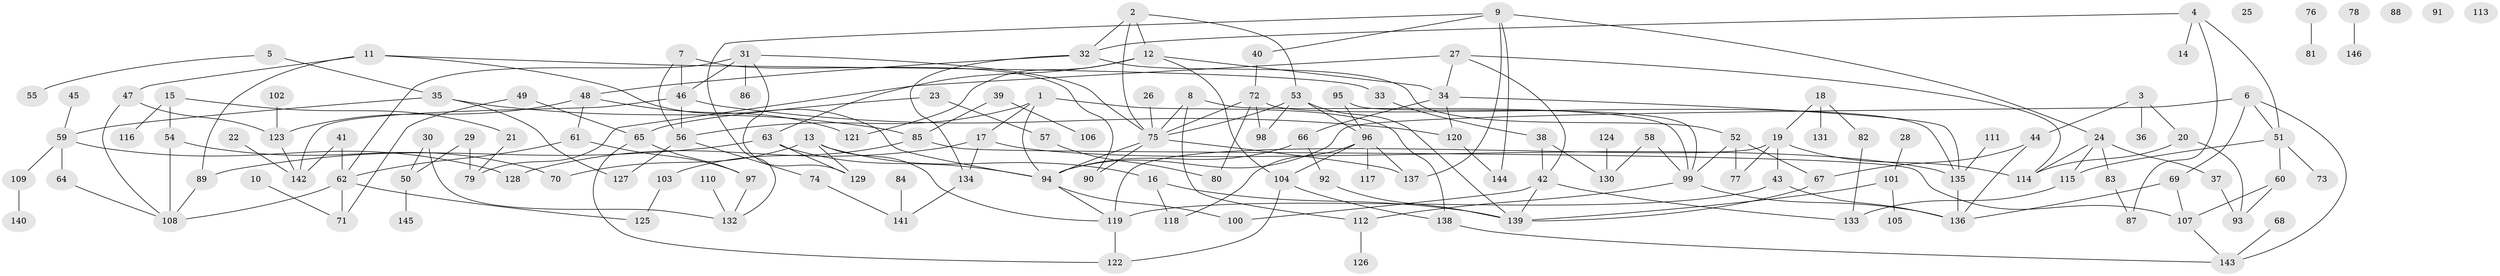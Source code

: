 // Generated by graph-tools (version 1.1) at 2025/25/03/09/25 03:25:16]
// undirected, 146 vertices, 208 edges
graph export_dot {
graph [start="1"]
  node [color=gray90,style=filled];
  1;
  2;
  3;
  4;
  5;
  6;
  7;
  8;
  9;
  10;
  11;
  12;
  13;
  14;
  15;
  16;
  17;
  18;
  19;
  20;
  21;
  22;
  23;
  24;
  25;
  26;
  27;
  28;
  29;
  30;
  31;
  32;
  33;
  34;
  35;
  36;
  37;
  38;
  39;
  40;
  41;
  42;
  43;
  44;
  45;
  46;
  47;
  48;
  49;
  50;
  51;
  52;
  53;
  54;
  55;
  56;
  57;
  58;
  59;
  60;
  61;
  62;
  63;
  64;
  65;
  66;
  67;
  68;
  69;
  70;
  71;
  72;
  73;
  74;
  75;
  76;
  77;
  78;
  79;
  80;
  81;
  82;
  83;
  84;
  85;
  86;
  87;
  88;
  89;
  90;
  91;
  92;
  93;
  94;
  95;
  96;
  97;
  98;
  99;
  100;
  101;
  102;
  103;
  104;
  105;
  106;
  107;
  108;
  109;
  110;
  111;
  112;
  113;
  114;
  115;
  116;
  117;
  118;
  119;
  120;
  121;
  122;
  123;
  124;
  125;
  126;
  127;
  128;
  129;
  130;
  131;
  132;
  133;
  134;
  135;
  136;
  137;
  138;
  139;
  140;
  141;
  142;
  143;
  144;
  145;
  146;
  1 -- 17;
  1 -- 56;
  1 -- 94;
  1 -- 138;
  2 -- 12;
  2 -- 32;
  2 -- 53;
  2 -- 75;
  3 -- 20;
  3 -- 36;
  3 -- 44;
  4 -- 14;
  4 -- 32;
  4 -- 51;
  4 -- 87;
  5 -- 35;
  5 -- 55;
  6 -- 51;
  6 -- 69;
  6 -- 94;
  6 -- 143;
  7 -- 46;
  7 -- 56;
  7 -- 90;
  8 -- 75;
  8 -- 99;
  8 -- 112;
  9 -- 24;
  9 -- 40;
  9 -- 132;
  9 -- 137;
  9 -- 144;
  10 -- 71;
  11 -- 33;
  11 -- 47;
  11 -- 89;
  11 -- 94;
  12 -- 34;
  12 -- 63;
  12 -- 104;
  12 -- 121;
  13 -- 16;
  13 -- 70;
  13 -- 119;
  13 -- 129;
  15 -- 21;
  15 -- 54;
  15 -- 116;
  16 -- 118;
  16 -- 139;
  17 -- 128;
  17 -- 134;
  17 -- 135;
  18 -- 19;
  18 -- 82;
  18 -- 131;
  19 -- 43;
  19 -- 77;
  19 -- 114;
  19 -- 119;
  20 -- 93;
  20 -- 114;
  21 -- 79;
  22 -- 142;
  23 -- 57;
  23 -- 65;
  24 -- 37;
  24 -- 83;
  24 -- 114;
  24 -- 115;
  26 -- 75;
  27 -- 34;
  27 -- 42;
  27 -- 79;
  27 -- 114;
  28 -- 101;
  29 -- 50;
  29 -- 79;
  30 -- 50;
  30 -- 132;
  31 -- 46;
  31 -- 62;
  31 -- 75;
  31 -- 86;
  31 -- 129;
  32 -- 48;
  32 -- 52;
  32 -- 134;
  33 -- 38;
  34 -- 66;
  34 -- 120;
  34 -- 135;
  35 -- 59;
  35 -- 85;
  35 -- 127;
  37 -- 93;
  38 -- 42;
  38 -- 130;
  39 -- 85;
  39 -- 106;
  40 -- 72;
  41 -- 62;
  41 -- 142;
  42 -- 100;
  42 -- 133;
  42 -- 139;
  43 -- 119;
  43 -- 136;
  44 -- 67;
  44 -- 136;
  45 -- 59;
  46 -- 56;
  46 -- 120;
  46 -- 142;
  47 -- 108;
  47 -- 123;
  48 -- 61;
  48 -- 121;
  48 -- 123;
  49 -- 65;
  49 -- 71;
  50 -- 145;
  51 -- 60;
  51 -- 73;
  51 -- 115;
  52 -- 67;
  52 -- 77;
  52 -- 99;
  53 -- 75;
  53 -- 96;
  53 -- 98;
  53 -- 139;
  54 -- 70;
  54 -- 108;
  56 -- 74;
  56 -- 127;
  57 -- 80;
  58 -- 99;
  58 -- 130;
  59 -- 64;
  59 -- 109;
  59 -- 128;
  60 -- 93;
  60 -- 107;
  61 -- 62;
  61 -- 97;
  62 -- 71;
  62 -- 108;
  62 -- 125;
  63 -- 89;
  63 -- 94;
  63 -- 129;
  64 -- 108;
  65 -- 97;
  65 -- 122;
  66 -- 92;
  66 -- 94;
  67 -- 139;
  68 -- 143;
  69 -- 107;
  69 -- 136;
  72 -- 75;
  72 -- 80;
  72 -- 98;
  72 -- 135;
  74 -- 141;
  75 -- 90;
  75 -- 94;
  75 -- 137;
  76 -- 81;
  78 -- 146;
  82 -- 133;
  83 -- 87;
  84 -- 141;
  85 -- 103;
  85 -- 107;
  89 -- 108;
  92 -- 139;
  94 -- 100;
  94 -- 119;
  95 -- 96;
  95 -- 99;
  96 -- 104;
  96 -- 117;
  96 -- 118;
  96 -- 137;
  97 -- 132;
  99 -- 112;
  99 -- 136;
  101 -- 105;
  101 -- 139;
  102 -- 123;
  103 -- 125;
  104 -- 122;
  104 -- 138;
  107 -- 143;
  109 -- 140;
  110 -- 132;
  111 -- 135;
  112 -- 126;
  115 -- 133;
  119 -- 122;
  120 -- 144;
  123 -- 142;
  124 -- 130;
  134 -- 141;
  135 -- 136;
  138 -- 143;
}
